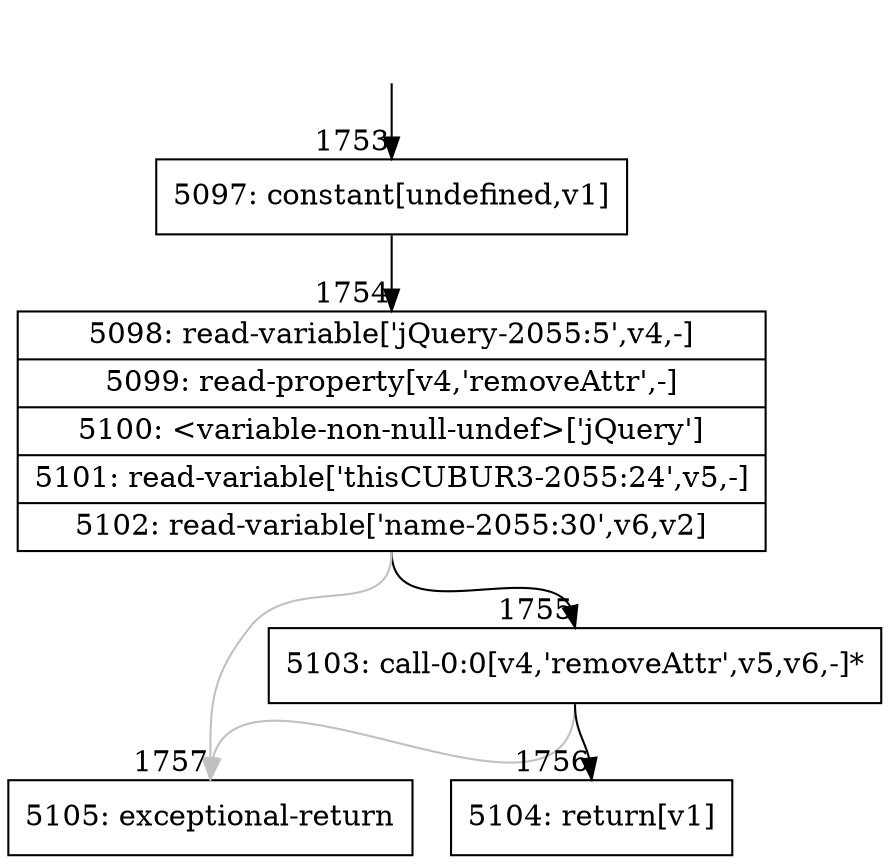 digraph {
rankdir="TD"
BB_entry125[shape=none,label=""];
BB_entry125 -> BB1753 [tailport=s, headport=n, headlabel="    1753"]
BB1753 [shape=record label="{5097: constant[undefined,v1]}" ] 
BB1753 -> BB1754 [tailport=s, headport=n, headlabel="      1754"]
BB1754 [shape=record label="{5098: read-variable['jQuery-2055:5',v4,-]|5099: read-property[v4,'removeAttr',-]|5100: \<variable-non-null-undef\>['jQuery']|5101: read-variable['thisCUBUR3-2055:24',v5,-]|5102: read-variable['name-2055:30',v6,v2]}" ] 
BB1754 -> BB1755 [tailport=s, headport=n, headlabel="      1755"]
BB1754 -> BB1757 [tailport=s, headport=n, color=gray, headlabel="      1757"]
BB1755 [shape=record label="{5103: call-0:0[v4,'removeAttr',v5,v6,-]*}" ] 
BB1755 -> BB1756 [tailport=s, headport=n, headlabel="      1756"]
BB1755 -> BB1757 [tailport=s, headport=n, color=gray]
BB1756 [shape=record label="{5104: return[v1]}" ] 
BB1757 [shape=record label="{5105: exceptional-return}" ] 
}
